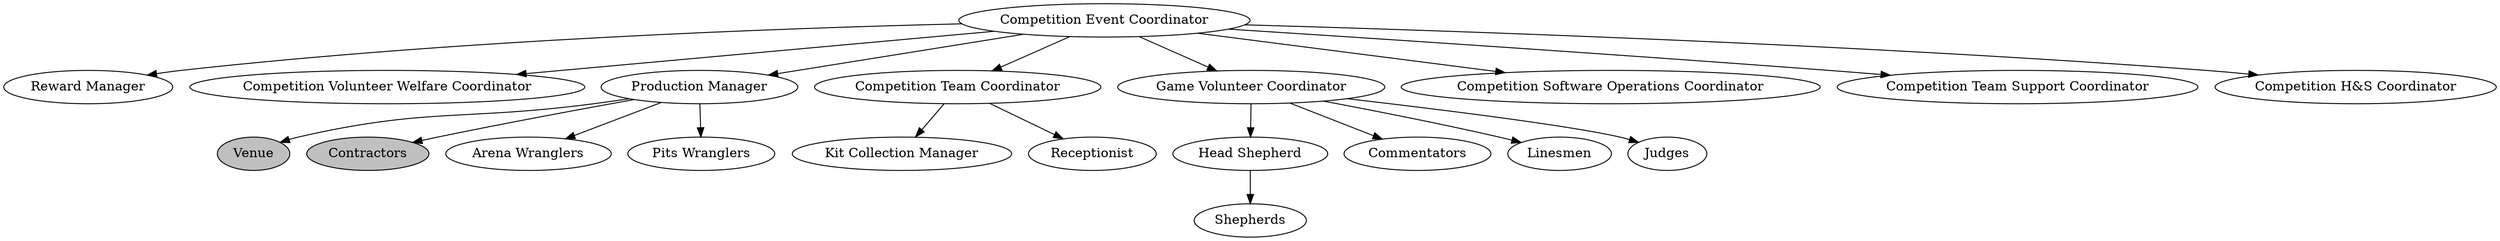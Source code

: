 digraph {
	# Competition Coordinator Subordinates
	comp_event_coord [label="Competition Event Coordinator"];

	# Competition Event Coordinator Subordinates
	reward_manager[label="Reward Manager"];
	comp_volunteer_welfare[label="Competition Volunteer Welfare Coordinator"];
	prod_manager[label="Production Manager"];
	comp_team_coord[label="Competition Team Coordinator"];
	comp_game_vol_coord[label="Game Volunteer Coordinator"];
	comp_sw_ops_coord[label="Competition Software Operations Coordinator"];
	comp_team_support[label="Competition Team Support Coordinator"];
	comp_hs_coord[label="Competition H&S Coordinator"];
	
	# Competition Team Coordinator Subordinates
	kit_collection_manager[label="Kit Collection Manager"];
	receptionist[label="Receptionist"];
	
	# Production Manager Subordinates
	venue[label="Venue" fillcolor=grey style=filled];
	contractors[label="Contractors" fillcolor=grey style=filled];
	arena_wranglers[label="Arena Wranglers"];
	pits_wranglers[label="Pits Wranglers"];
	
	# Game Volunteer Coordinator Subordinates
	head_shepherd[label="Head Shepherd"];
	commentators[label="Commentators"];
	linesmen[label="Linesmen"];
	judges[label="Judges"];
	
	shepherds[label="Shepherds"];
	
	###### Connections between nodes
	comp_event_coord -> { reward_manager comp_volunteer_welfare
                prod_manager comp_team_coord comp_game_vol_coord
		comp_sw_ops_coord comp_team_support comp_hs_coord
		};
		
	comp_team_coord -> { kit_collection_manager receptionist };

	comp_game_vol_coord -> { head_shepherd commentators linesmen judges };
	
	prod_manager -> { venue contractors arena_wranglers pits_wranglers };

	head_shepherd -> shepherds;
}
